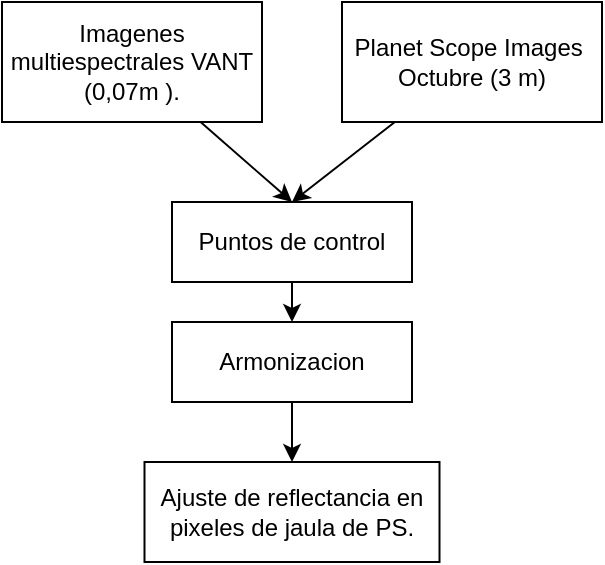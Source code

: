 <mxfile>
    <diagram id="JrUDwkEW0NimR2Fc-R8i" name="Page-1">
        <mxGraphModel dx="875" dy="667" grid="1" gridSize="10" guides="1" tooltips="1" connect="1" arrows="1" fold="1" page="1" pageScale="1" pageWidth="850" pageHeight="1100" math="0" shadow="0">
            <root>
                <mxCell id="0"/>
                <mxCell id="1" parent="0"/>
                <mxCell id="2" style="edgeStyle=none;html=1;entryX=0.5;entryY=0;entryDx=0;entryDy=0;" edge="1" parent="1" source="3" target="5">
                    <mxGeometry relative="1" as="geometry"/>
                </mxCell>
                <mxCell id="3" value="Planet Scope Images&amp;nbsp;&lt;br&gt;Octubre (3 m)" style="rounded=0;whiteSpace=wrap;html=1;" vertex="1" parent="1">
                    <mxGeometry x="295" y="60" width="130" height="60" as="geometry"/>
                </mxCell>
                <mxCell id="4" style="edgeStyle=none;html=1;entryX=0.5;entryY=0;entryDx=0;entryDy=0;" edge="1" parent="1" source="5" target="7">
                    <mxGeometry relative="1" as="geometry"/>
                </mxCell>
                <mxCell id="5" value="Puntos de control" style="rounded=0;whiteSpace=wrap;html=1;" vertex="1" parent="1">
                    <mxGeometry x="210" y="160" width="120" height="40" as="geometry"/>
                </mxCell>
                <mxCell id="6" style="edgeStyle=none;html=1;entryX=0.5;entryY=0;entryDx=0;entryDy=0;" edge="1" parent="1" source="7" target="8">
                    <mxGeometry relative="1" as="geometry"/>
                </mxCell>
                <mxCell id="7" value="Armonizacion" style="rounded=0;whiteSpace=wrap;html=1;" vertex="1" parent="1">
                    <mxGeometry x="210" y="220" width="120" height="40" as="geometry"/>
                </mxCell>
                <mxCell id="8" value="Ajuste de reflectancia en pixeles de jaula de PS." style="rounded=0;whiteSpace=wrap;html=1;" vertex="1" parent="1">
                    <mxGeometry x="196.25" y="290" width="147.5" height="50" as="geometry"/>
                </mxCell>
                <mxCell id="9" style="edgeStyle=none;html=1;entryX=0.5;entryY=0;entryDx=0;entryDy=0;" edge="1" parent="1" source="10" target="5">
                    <mxGeometry relative="1" as="geometry"/>
                </mxCell>
                <mxCell id="10" value="Imagenes multiespectrales VANT (0,07m )." style="rounded=0;whiteSpace=wrap;html=1;" vertex="1" parent="1">
                    <mxGeometry x="125" y="60" width="130" height="60" as="geometry"/>
                </mxCell>
            </root>
        </mxGraphModel>
    </diagram>
</mxfile>